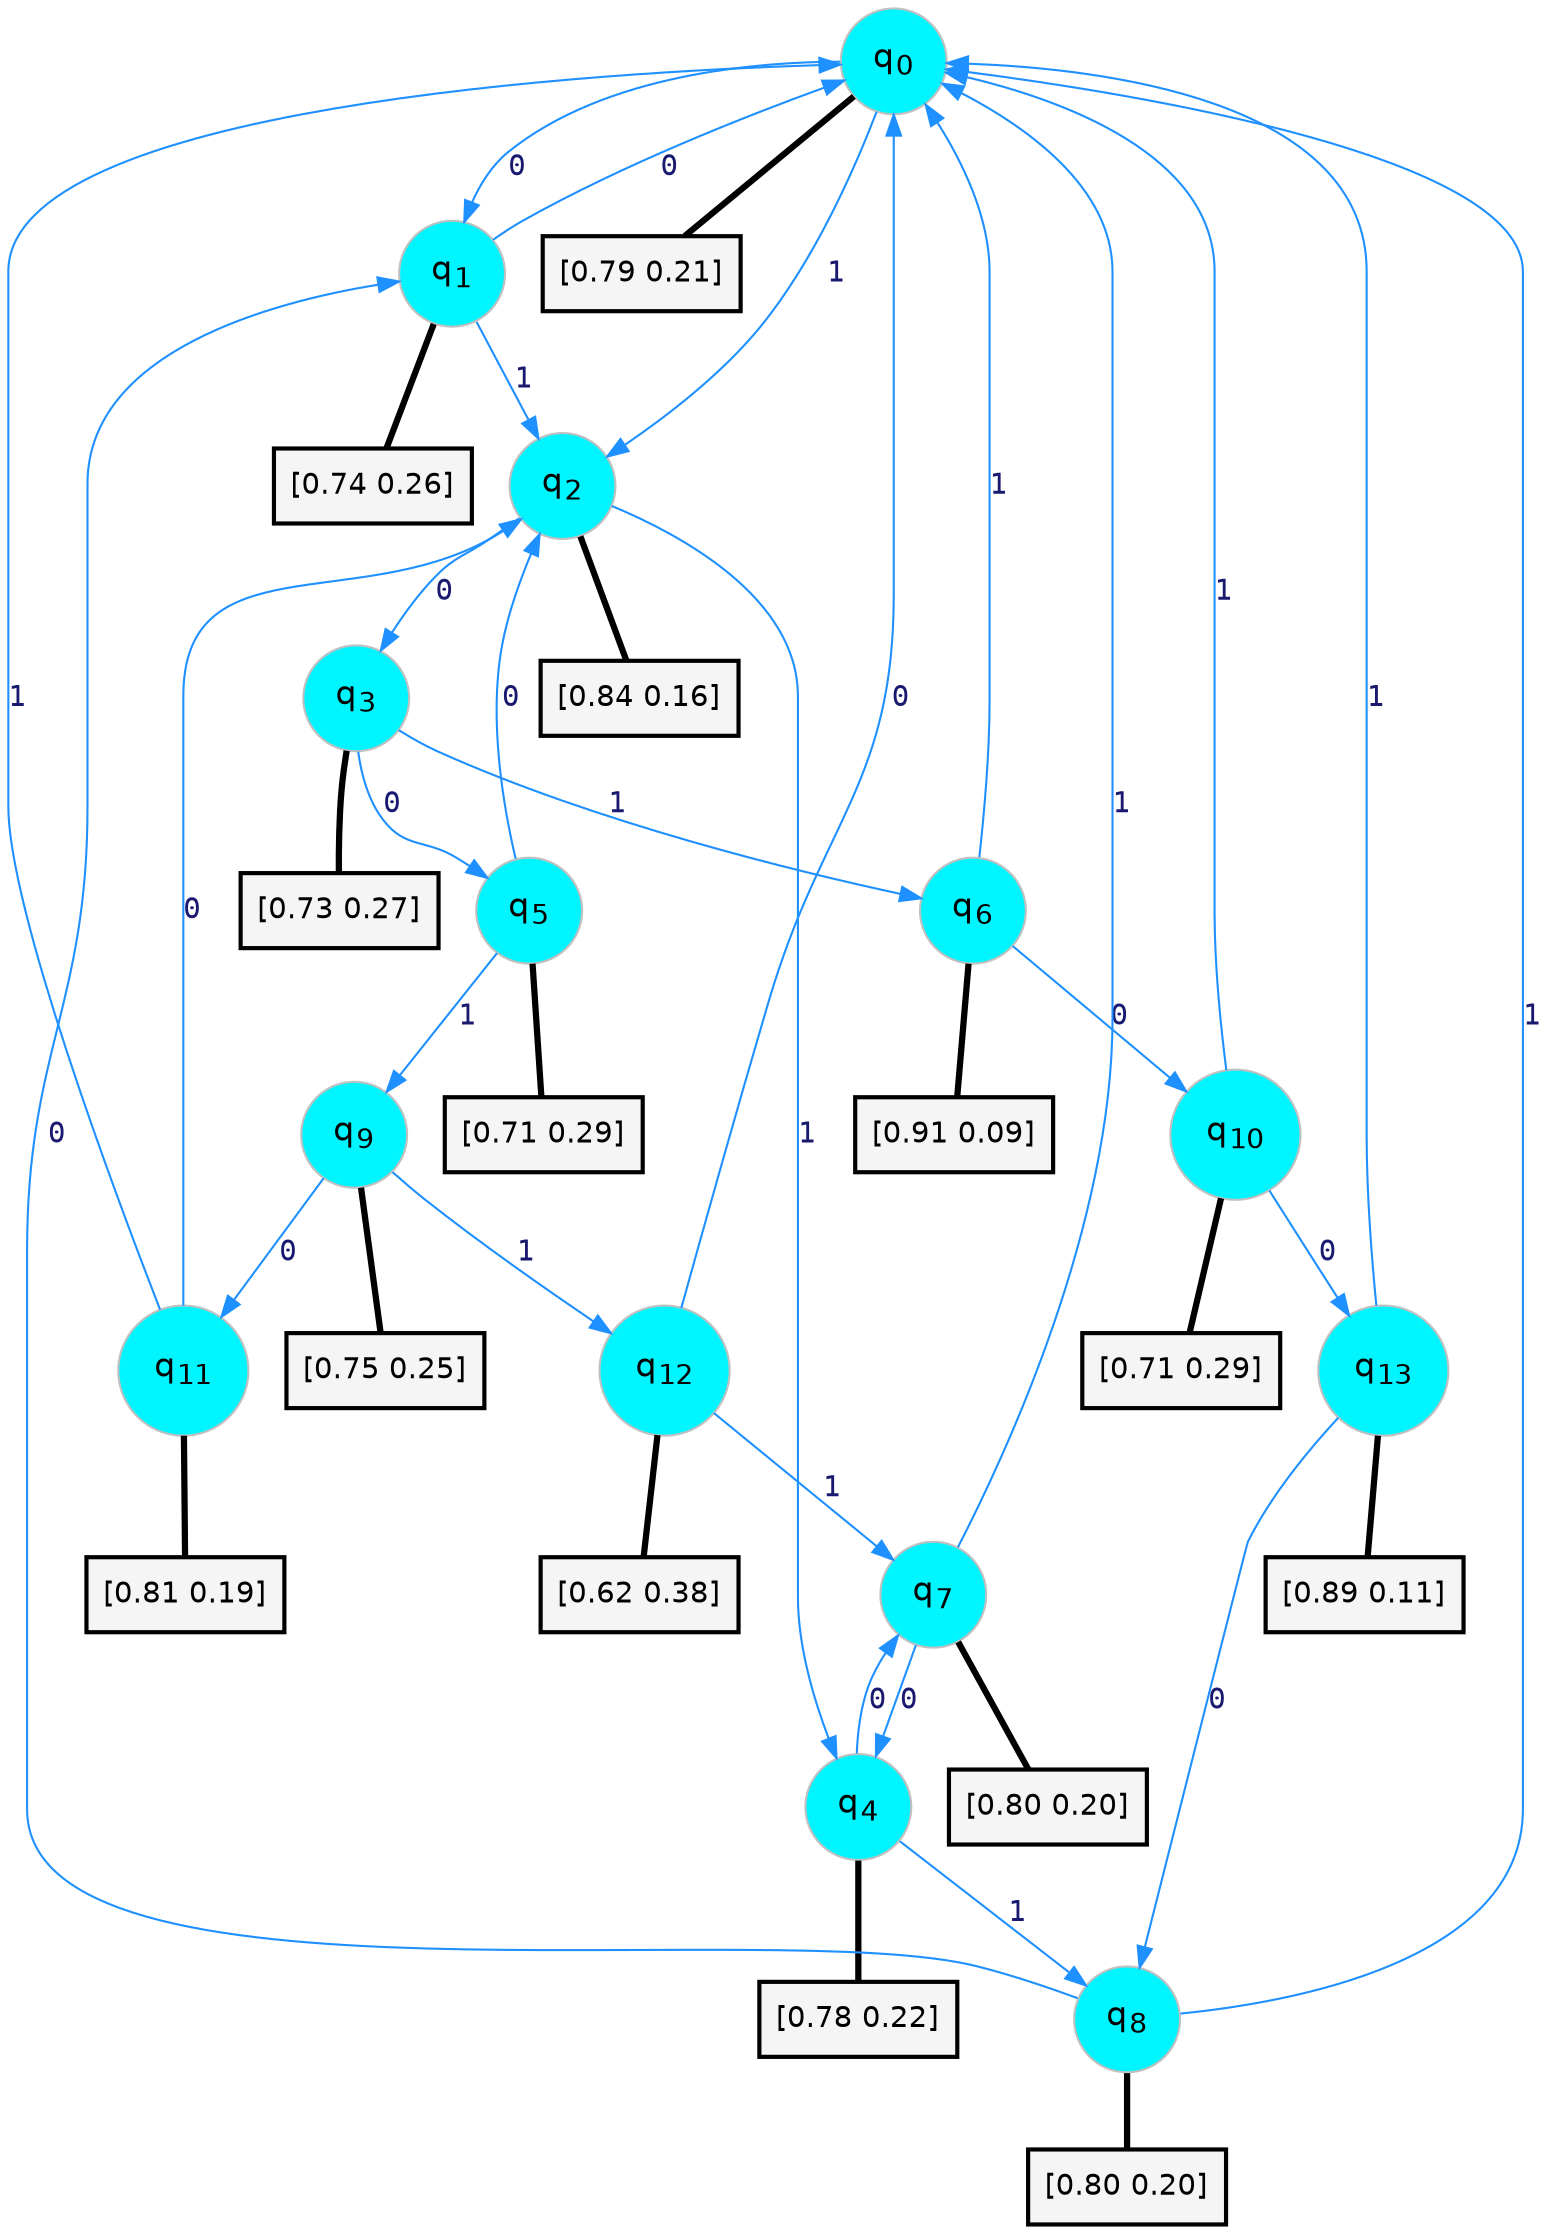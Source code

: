 digraph G {
graph [
bgcolor=transparent, dpi=300, rankdir=TD, size="40,25"];
node [
color=gray, fillcolor=turquoise1, fontcolor=black, fontname=Helvetica, fontsize=16, fontweight=bold, shape=circle, style=filled];
edge [
arrowsize=1, color=dodgerblue1, fontcolor=midnightblue, fontname=courier, fontweight=bold, penwidth=1, style=solid, weight=20];
0[label=<q<SUB>0</SUB>>];
1[label=<q<SUB>1</SUB>>];
2[label=<q<SUB>2</SUB>>];
3[label=<q<SUB>3</SUB>>];
4[label=<q<SUB>4</SUB>>];
5[label=<q<SUB>5</SUB>>];
6[label=<q<SUB>6</SUB>>];
7[label=<q<SUB>7</SUB>>];
8[label=<q<SUB>8</SUB>>];
9[label=<q<SUB>9</SUB>>];
10[label=<q<SUB>10</SUB>>];
11[label=<q<SUB>11</SUB>>];
12[label=<q<SUB>12</SUB>>];
13[label=<q<SUB>13</SUB>>];
14[label="[0.79 0.21]", shape=box,fontcolor=black, fontname=Helvetica, fontsize=14, penwidth=2, fillcolor=whitesmoke,color=black];
15[label="[0.74 0.26]", shape=box,fontcolor=black, fontname=Helvetica, fontsize=14, penwidth=2, fillcolor=whitesmoke,color=black];
16[label="[0.84 0.16]", shape=box,fontcolor=black, fontname=Helvetica, fontsize=14, penwidth=2, fillcolor=whitesmoke,color=black];
17[label="[0.73 0.27]", shape=box,fontcolor=black, fontname=Helvetica, fontsize=14, penwidth=2, fillcolor=whitesmoke,color=black];
18[label="[0.78 0.22]", shape=box,fontcolor=black, fontname=Helvetica, fontsize=14, penwidth=2, fillcolor=whitesmoke,color=black];
19[label="[0.71 0.29]", shape=box,fontcolor=black, fontname=Helvetica, fontsize=14, penwidth=2, fillcolor=whitesmoke,color=black];
20[label="[0.91 0.09]", shape=box,fontcolor=black, fontname=Helvetica, fontsize=14, penwidth=2, fillcolor=whitesmoke,color=black];
21[label="[0.80 0.20]", shape=box,fontcolor=black, fontname=Helvetica, fontsize=14, penwidth=2, fillcolor=whitesmoke,color=black];
22[label="[0.80 0.20]", shape=box,fontcolor=black, fontname=Helvetica, fontsize=14, penwidth=2, fillcolor=whitesmoke,color=black];
23[label="[0.75 0.25]", shape=box,fontcolor=black, fontname=Helvetica, fontsize=14, penwidth=2, fillcolor=whitesmoke,color=black];
24[label="[0.71 0.29]", shape=box,fontcolor=black, fontname=Helvetica, fontsize=14, penwidth=2, fillcolor=whitesmoke,color=black];
25[label="[0.81 0.19]", shape=box,fontcolor=black, fontname=Helvetica, fontsize=14, penwidth=2, fillcolor=whitesmoke,color=black];
26[label="[0.62 0.38]", shape=box,fontcolor=black, fontname=Helvetica, fontsize=14, penwidth=2, fillcolor=whitesmoke,color=black];
27[label="[0.89 0.11]", shape=box,fontcolor=black, fontname=Helvetica, fontsize=14, penwidth=2, fillcolor=whitesmoke,color=black];
0->1 [label=0];
0->2 [label=1];
0->14 [arrowhead=none, penwidth=3,color=black];
1->0 [label=0];
1->2 [label=1];
1->15 [arrowhead=none, penwidth=3,color=black];
2->3 [label=0];
2->4 [label=1];
2->16 [arrowhead=none, penwidth=3,color=black];
3->5 [label=0];
3->6 [label=1];
3->17 [arrowhead=none, penwidth=3,color=black];
4->7 [label=0];
4->8 [label=1];
4->18 [arrowhead=none, penwidth=3,color=black];
5->2 [label=0];
5->9 [label=1];
5->19 [arrowhead=none, penwidth=3,color=black];
6->10 [label=0];
6->0 [label=1];
6->20 [arrowhead=none, penwidth=3,color=black];
7->4 [label=0];
7->0 [label=1];
7->21 [arrowhead=none, penwidth=3,color=black];
8->1 [label=0];
8->0 [label=1];
8->22 [arrowhead=none, penwidth=3,color=black];
9->11 [label=0];
9->12 [label=1];
9->23 [arrowhead=none, penwidth=3,color=black];
10->13 [label=0];
10->0 [label=1];
10->24 [arrowhead=none, penwidth=3,color=black];
11->2 [label=0];
11->0 [label=1];
11->25 [arrowhead=none, penwidth=3,color=black];
12->0 [label=0];
12->7 [label=1];
12->26 [arrowhead=none, penwidth=3,color=black];
13->8 [label=0];
13->0 [label=1];
13->27 [arrowhead=none, penwidth=3,color=black];
}
